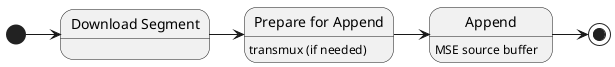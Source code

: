 @startuml

state "Download Segment" as DL
state "Prepare for Append" as PfA

[*] -> DL
DL -> PfA
PfA : transmux (if needed)
PfA -> Append
Append : MSE source buffer
Append -> [*]

@enduml
